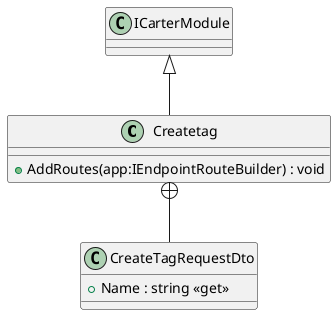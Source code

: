 @startuml
class Createtag {
    + AddRoutes(app:IEndpointRouteBuilder) : void
}
class CreateTagRequestDto {
    + Name : string <<get>>
}
ICarterModule <|-- Createtag
Createtag +-- CreateTagRequestDto
@enduml
